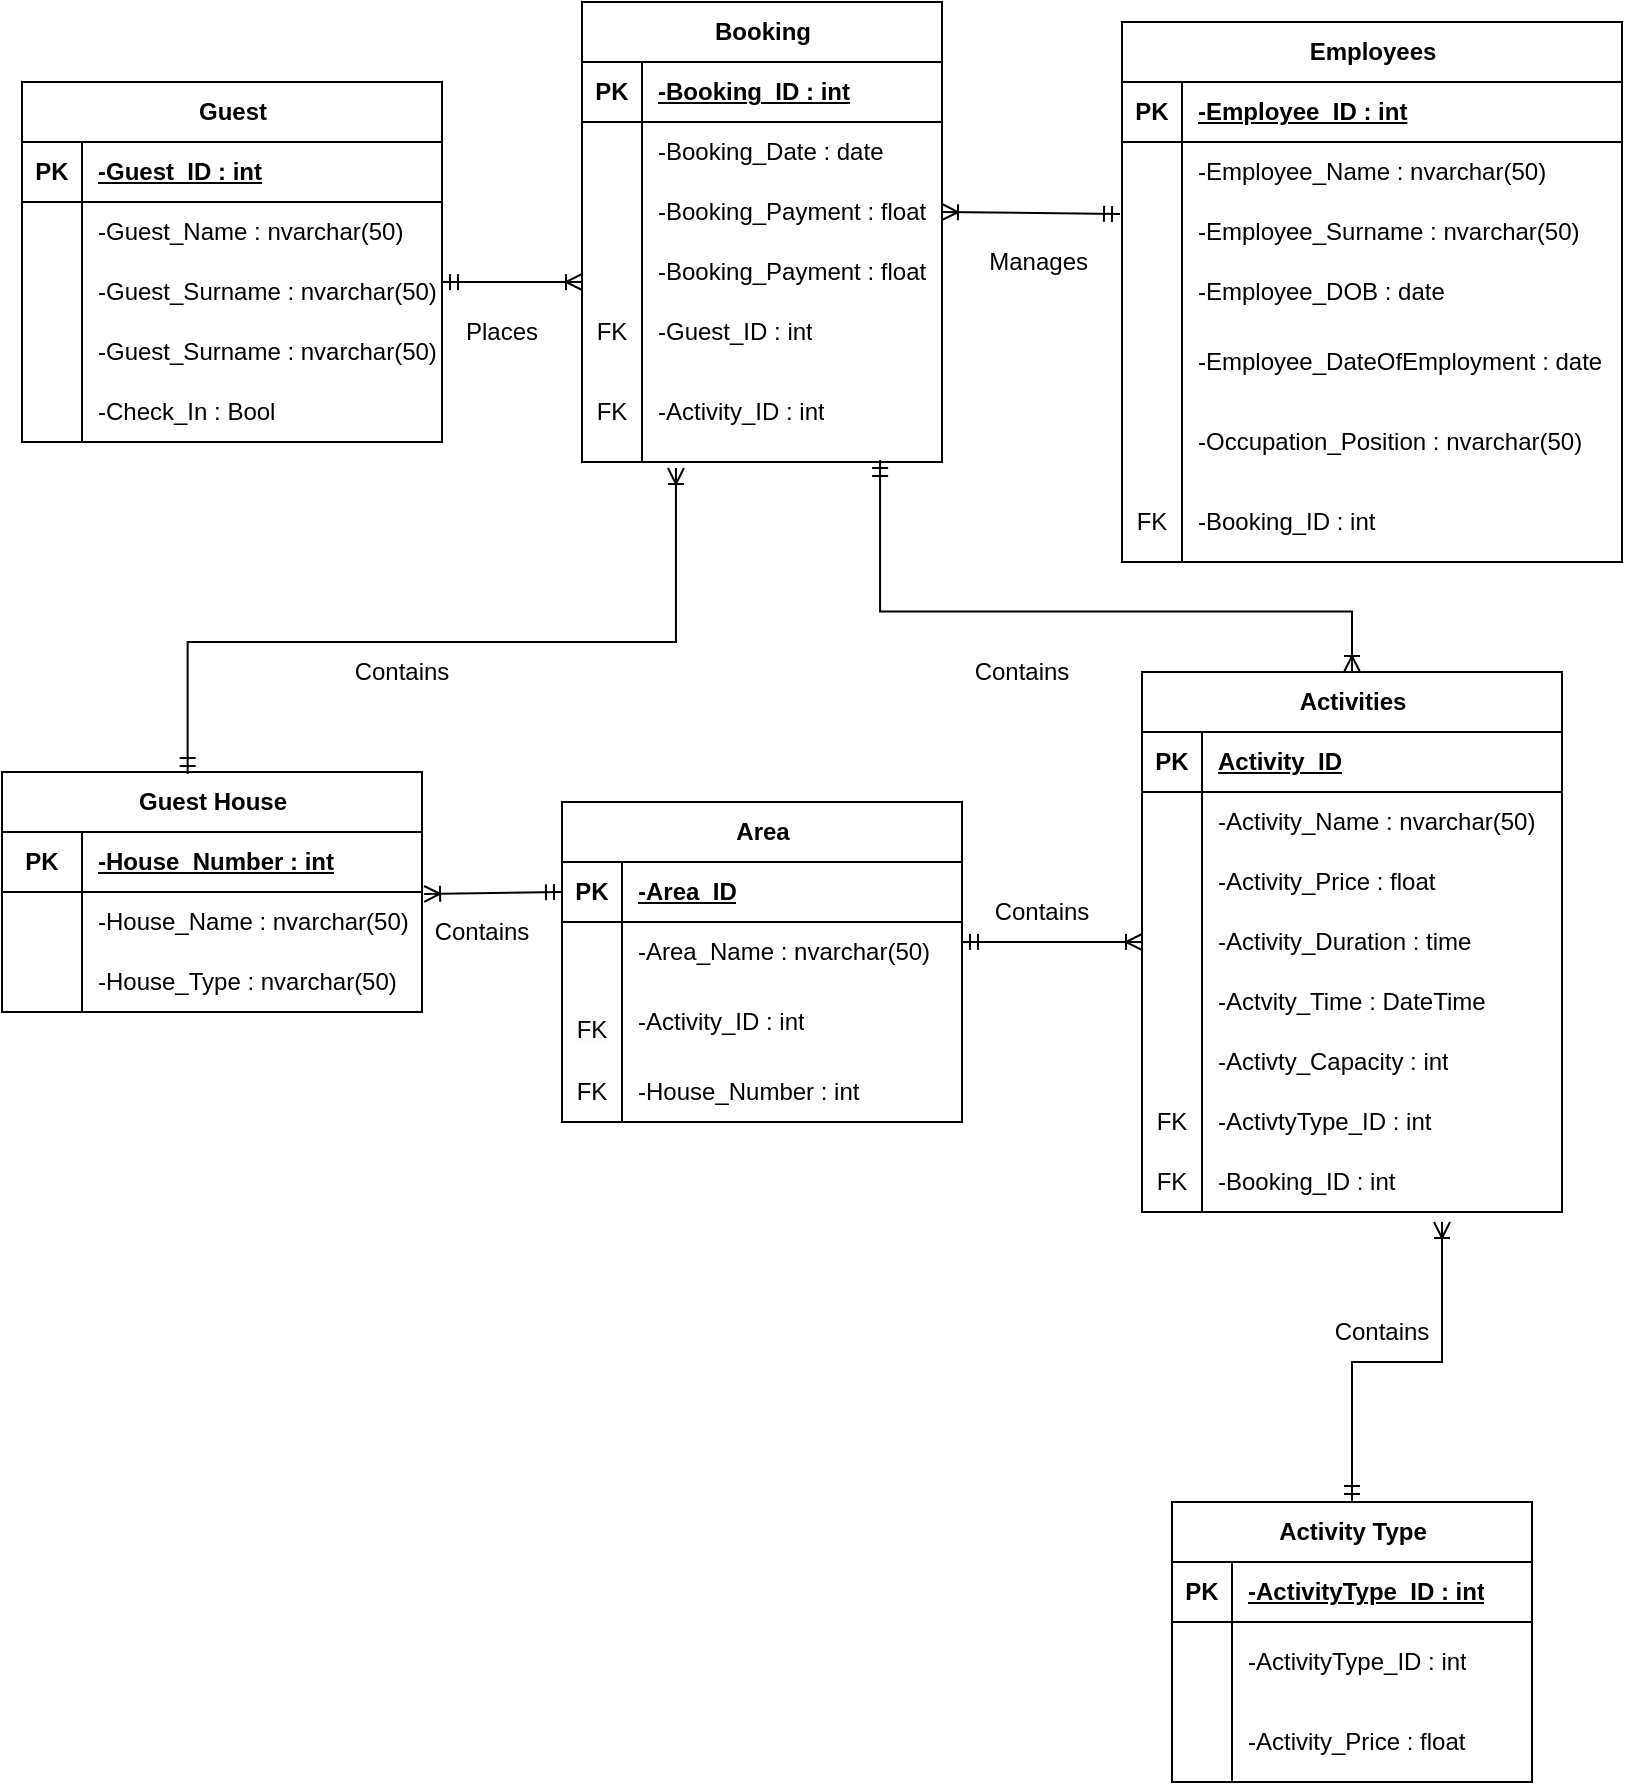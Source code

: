 <mxfile version="21.6.1" type="device">
  <diagram id="C5RBs43oDa-KdzZeNtuy" name="Page-1">
    <mxGraphModel dx="1658" dy="820" grid="1" gridSize="10" guides="1" tooltips="1" connect="1" arrows="1" fold="1" page="1" pageScale="1" pageWidth="827" pageHeight="1169" math="0" shadow="0">
      <root>
        <mxCell id="WIyWlLk6GJQsqaUBKTNV-0" />
        <mxCell id="WIyWlLk6GJQsqaUBKTNV-1" parent="WIyWlLk6GJQsqaUBKTNV-0" />
        <mxCell id="ovByicEbnaCVNhIBR-u_-15" value="Manages&amp;nbsp;" style="text;html=1;strokeColor=none;fillColor=none;align=center;verticalAlign=middle;whiteSpace=wrap;rounded=0;" parent="WIyWlLk6GJQsqaUBKTNV-1" vertex="1">
          <mxGeometry x="490" y="125" width="60" height="30" as="geometry" />
        </mxCell>
        <mxCell id="BypnjhNwHx2XAKhq-uX9-40" value="Places" style="text;html=1;strokeColor=none;fillColor=none;align=center;verticalAlign=middle;whiteSpace=wrap;rounded=0;" parent="WIyWlLk6GJQsqaUBKTNV-1" vertex="1">
          <mxGeometry x="220" y="160" width="60" height="30" as="geometry" />
        </mxCell>
        <mxCell id="BypnjhNwHx2XAKhq-uX9-41" value="Contains" style="text;html=1;strokeColor=none;fillColor=none;align=center;verticalAlign=middle;whiteSpace=wrap;rounded=0;" parent="WIyWlLk6GJQsqaUBKTNV-1" vertex="1">
          <mxGeometry x="480" y="330" width="60" height="30" as="geometry" />
        </mxCell>
        <mxCell id="BypnjhNwHx2XAKhq-uX9-42" value="Contains" style="text;html=1;strokeColor=none;fillColor=none;align=center;verticalAlign=middle;whiteSpace=wrap;rounded=0;" parent="WIyWlLk6GJQsqaUBKTNV-1" vertex="1">
          <mxGeometry x="170" y="330" width="60" height="30" as="geometry" />
        </mxCell>
        <mxCell id="BypnjhNwHx2XAKhq-uX9-45" value="Contains" style="text;html=1;strokeColor=none;fillColor=none;align=center;verticalAlign=middle;whiteSpace=wrap;rounded=0;" parent="WIyWlLk6GJQsqaUBKTNV-1" vertex="1">
          <mxGeometry x="210" y="460" width="60" height="30" as="geometry" />
        </mxCell>
        <mxCell id="BypnjhNwHx2XAKhq-uX9-47" value="Contains" style="text;html=1;strokeColor=none;fillColor=none;align=center;verticalAlign=middle;whiteSpace=wrap;rounded=0;" parent="WIyWlLk6GJQsqaUBKTNV-1" vertex="1">
          <mxGeometry x="660" y="660" width="60" height="30" as="geometry" />
        </mxCell>
        <mxCell id="BypnjhNwHx2XAKhq-uX9-52" value="Guest" style="shape=table;startSize=30;container=1;collapsible=1;childLayout=tableLayout;fixedRows=1;rowLines=0;fontStyle=1;align=center;resizeLast=1;html=1;" parent="WIyWlLk6GJQsqaUBKTNV-1" vertex="1">
          <mxGeometry x="10" y="50" width="210" height="180" as="geometry" />
        </mxCell>
        <mxCell id="BypnjhNwHx2XAKhq-uX9-53" value="" style="shape=tableRow;horizontal=0;startSize=0;swimlaneHead=0;swimlaneBody=0;fillColor=none;collapsible=0;dropTarget=0;points=[[0,0.5],[1,0.5]];portConstraint=eastwest;top=0;left=0;right=0;bottom=1;" parent="BypnjhNwHx2XAKhq-uX9-52" vertex="1">
          <mxGeometry y="30" width="210" height="30" as="geometry" />
        </mxCell>
        <mxCell id="BypnjhNwHx2XAKhq-uX9-54" value="PK" style="shape=partialRectangle;connectable=0;fillColor=none;top=0;left=0;bottom=0;right=0;fontStyle=1;overflow=hidden;whiteSpace=wrap;html=1;" parent="BypnjhNwHx2XAKhq-uX9-53" vertex="1">
          <mxGeometry width="30" height="30" as="geometry">
            <mxRectangle width="30" height="30" as="alternateBounds" />
          </mxGeometry>
        </mxCell>
        <mxCell id="BypnjhNwHx2XAKhq-uX9-55" value="-Guest_ID : int" style="shape=partialRectangle;connectable=0;fillColor=none;top=0;left=0;bottom=0;right=0;align=left;spacingLeft=6;fontStyle=5;overflow=hidden;whiteSpace=wrap;html=1;" parent="BypnjhNwHx2XAKhq-uX9-53" vertex="1">
          <mxGeometry x="30" width="180" height="30" as="geometry">
            <mxRectangle width="180" height="30" as="alternateBounds" />
          </mxGeometry>
        </mxCell>
        <mxCell id="BypnjhNwHx2XAKhq-uX9-56" value="" style="shape=tableRow;horizontal=0;startSize=0;swimlaneHead=0;swimlaneBody=0;fillColor=none;collapsible=0;dropTarget=0;points=[[0,0.5],[1,0.5]];portConstraint=eastwest;top=0;left=0;right=0;bottom=0;" parent="BypnjhNwHx2XAKhq-uX9-52" vertex="1">
          <mxGeometry y="60" width="210" height="30" as="geometry" />
        </mxCell>
        <mxCell id="BypnjhNwHx2XAKhq-uX9-57" value="" style="shape=partialRectangle;connectable=0;fillColor=none;top=0;left=0;bottom=0;right=0;editable=1;overflow=hidden;whiteSpace=wrap;html=1;" parent="BypnjhNwHx2XAKhq-uX9-56" vertex="1">
          <mxGeometry width="30" height="30" as="geometry">
            <mxRectangle width="30" height="30" as="alternateBounds" />
          </mxGeometry>
        </mxCell>
        <mxCell id="BypnjhNwHx2XAKhq-uX9-58" value="-Guest_Name : nvarchar(50)" style="shape=partialRectangle;connectable=0;fillColor=none;top=0;left=0;bottom=0;right=0;align=left;spacingLeft=6;overflow=hidden;whiteSpace=wrap;html=1;" parent="BypnjhNwHx2XAKhq-uX9-56" vertex="1">
          <mxGeometry x="30" width="180" height="30" as="geometry">
            <mxRectangle width="180" height="30" as="alternateBounds" />
          </mxGeometry>
        </mxCell>
        <mxCell id="BypnjhNwHx2XAKhq-uX9-59" value="" style="shape=tableRow;horizontal=0;startSize=0;swimlaneHead=0;swimlaneBody=0;fillColor=none;collapsible=0;dropTarget=0;points=[[0,0.5],[1,0.5]];portConstraint=eastwest;top=0;left=0;right=0;bottom=0;" parent="BypnjhNwHx2XAKhq-uX9-52" vertex="1">
          <mxGeometry y="90" width="210" height="30" as="geometry" />
        </mxCell>
        <mxCell id="BypnjhNwHx2XAKhq-uX9-60" value="" style="shape=partialRectangle;connectable=0;fillColor=none;top=0;left=0;bottom=0;right=0;editable=1;overflow=hidden;whiteSpace=wrap;html=1;" parent="BypnjhNwHx2XAKhq-uX9-59" vertex="1">
          <mxGeometry width="30" height="30" as="geometry">
            <mxRectangle width="30" height="30" as="alternateBounds" />
          </mxGeometry>
        </mxCell>
        <mxCell id="BypnjhNwHx2XAKhq-uX9-61" value="-Guest_Surname : nvarchar(50)" style="shape=partialRectangle;connectable=0;fillColor=none;top=0;left=0;bottom=0;right=0;align=left;spacingLeft=6;overflow=hidden;whiteSpace=wrap;html=1;" parent="BypnjhNwHx2XAKhq-uX9-59" vertex="1">
          <mxGeometry x="30" width="180" height="30" as="geometry">
            <mxRectangle width="180" height="30" as="alternateBounds" />
          </mxGeometry>
        </mxCell>
        <mxCell id="BypnjhNwHx2XAKhq-uX9-62" value="" style="shape=tableRow;horizontal=0;startSize=0;swimlaneHead=0;swimlaneBody=0;fillColor=none;collapsible=0;dropTarget=0;points=[[0,0.5],[1,0.5]];portConstraint=eastwest;top=0;left=0;right=0;bottom=0;" parent="BypnjhNwHx2XAKhq-uX9-52" vertex="1">
          <mxGeometry y="120" width="210" height="30" as="geometry" />
        </mxCell>
        <mxCell id="BypnjhNwHx2XAKhq-uX9-63" value="" style="shape=partialRectangle;connectable=0;fillColor=none;top=0;left=0;bottom=0;right=0;editable=1;overflow=hidden;whiteSpace=wrap;html=1;" parent="BypnjhNwHx2XAKhq-uX9-62" vertex="1">
          <mxGeometry width="30" height="30" as="geometry">
            <mxRectangle width="30" height="30" as="alternateBounds" />
          </mxGeometry>
        </mxCell>
        <mxCell id="BypnjhNwHx2XAKhq-uX9-64" value="-Guest_Surname : nvarchar(50)" style="shape=partialRectangle;connectable=0;fillColor=none;top=0;left=0;bottom=0;right=0;align=left;spacingLeft=6;overflow=hidden;whiteSpace=wrap;html=1;" parent="BypnjhNwHx2XAKhq-uX9-62" vertex="1">
          <mxGeometry x="30" width="180" height="30" as="geometry">
            <mxRectangle width="180" height="30" as="alternateBounds" />
          </mxGeometry>
        </mxCell>
        <mxCell id="BypnjhNwHx2XAKhq-uX9-65" value="" style="shape=tableRow;horizontal=0;startSize=0;swimlaneHead=0;swimlaneBody=0;fillColor=none;collapsible=0;dropTarget=0;points=[[0,0.5],[1,0.5]];portConstraint=eastwest;top=0;left=0;right=0;bottom=0;" parent="BypnjhNwHx2XAKhq-uX9-52" vertex="1">
          <mxGeometry y="150" width="210" height="30" as="geometry" />
        </mxCell>
        <mxCell id="BypnjhNwHx2XAKhq-uX9-66" value="" style="shape=partialRectangle;connectable=0;fillColor=none;top=0;left=0;bottom=0;right=0;editable=1;overflow=hidden;whiteSpace=wrap;html=1;" parent="BypnjhNwHx2XAKhq-uX9-65" vertex="1">
          <mxGeometry width="30" height="30" as="geometry">
            <mxRectangle width="30" height="30" as="alternateBounds" />
          </mxGeometry>
        </mxCell>
        <mxCell id="BypnjhNwHx2XAKhq-uX9-67" value="-Check_In : Bool" style="shape=partialRectangle;connectable=0;fillColor=none;top=0;left=0;bottom=0;right=0;align=left;spacingLeft=6;overflow=hidden;whiteSpace=wrap;html=1;" parent="BypnjhNwHx2XAKhq-uX9-65" vertex="1">
          <mxGeometry x="30" width="180" height="30" as="geometry">
            <mxRectangle width="180" height="30" as="alternateBounds" />
          </mxGeometry>
        </mxCell>
        <mxCell id="BypnjhNwHx2XAKhq-uX9-71" value="Booking" style="shape=table;startSize=30;container=1;collapsible=1;childLayout=tableLayout;fixedRows=1;rowLines=0;fontStyle=1;align=center;resizeLast=1;html=1;" parent="WIyWlLk6GJQsqaUBKTNV-1" vertex="1">
          <mxGeometry x="290" y="10" width="180" height="230" as="geometry" />
        </mxCell>
        <mxCell id="BypnjhNwHx2XAKhq-uX9-72" value="" style="shape=tableRow;horizontal=0;startSize=0;swimlaneHead=0;swimlaneBody=0;fillColor=none;collapsible=0;dropTarget=0;points=[[0,0.5],[1,0.5]];portConstraint=eastwest;top=0;left=0;right=0;bottom=1;" parent="BypnjhNwHx2XAKhq-uX9-71" vertex="1">
          <mxGeometry y="30" width="180" height="30" as="geometry" />
        </mxCell>
        <mxCell id="BypnjhNwHx2XAKhq-uX9-73" value="PK" style="shape=partialRectangle;connectable=0;fillColor=none;top=0;left=0;bottom=0;right=0;fontStyle=1;overflow=hidden;whiteSpace=wrap;html=1;" parent="BypnjhNwHx2XAKhq-uX9-72" vertex="1">
          <mxGeometry width="30" height="30" as="geometry">
            <mxRectangle width="30" height="30" as="alternateBounds" />
          </mxGeometry>
        </mxCell>
        <mxCell id="BypnjhNwHx2XAKhq-uX9-74" value="-Booking_ID : int" style="shape=partialRectangle;connectable=0;fillColor=none;top=0;left=0;bottom=0;right=0;align=left;spacingLeft=6;fontStyle=5;overflow=hidden;whiteSpace=wrap;html=1;" parent="BypnjhNwHx2XAKhq-uX9-72" vertex="1">
          <mxGeometry x="30" width="150" height="30" as="geometry">
            <mxRectangle width="150" height="30" as="alternateBounds" />
          </mxGeometry>
        </mxCell>
        <mxCell id="BypnjhNwHx2XAKhq-uX9-75" value="" style="shape=tableRow;horizontal=0;startSize=0;swimlaneHead=0;swimlaneBody=0;fillColor=none;collapsible=0;dropTarget=0;points=[[0,0.5],[1,0.5]];portConstraint=eastwest;top=0;left=0;right=0;bottom=0;" parent="BypnjhNwHx2XAKhq-uX9-71" vertex="1">
          <mxGeometry y="60" width="180" height="30" as="geometry" />
        </mxCell>
        <mxCell id="BypnjhNwHx2XAKhq-uX9-76" value="" style="shape=partialRectangle;connectable=0;fillColor=none;top=0;left=0;bottom=0;right=0;editable=1;overflow=hidden;whiteSpace=wrap;html=1;" parent="BypnjhNwHx2XAKhq-uX9-75" vertex="1">
          <mxGeometry width="30" height="30" as="geometry">
            <mxRectangle width="30" height="30" as="alternateBounds" />
          </mxGeometry>
        </mxCell>
        <mxCell id="BypnjhNwHx2XAKhq-uX9-77" value="-Booking_Date : date" style="shape=partialRectangle;connectable=0;fillColor=none;top=0;left=0;bottom=0;right=0;align=left;spacingLeft=6;overflow=hidden;whiteSpace=wrap;html=1;" parent="BypnjhNwHx2XAKhq-uX9-75" vertex="1">
          <mxGeometry x="30" width="150" height="30" as="geometry">
            <mxRectangle width="150" height="30" as="alternateBounds" />
          </mxGeometry>
        </mxCell>
        <mxCell id="BypnjhNwHx2XAKhq-uX9-78" value="" style="shape=tableRow;horizontal=0;startSize=0;swimlaneHead=0;swimlaneBody=0;fillColor=none;collapsible=0;dropTarget=0;points=[[0,0.5],[1,0.5]];portConstraint=eastwest;top=0;left=0;right=0;bottom=0;" parent="BypnjhNwHx2XAKhq-uX9-71" vertex="1">
          <mxGeometry y="90" width="180" height="30" as="geometry" />
        </mxCell>
        <mxCell id="BypnjhNwHx2XAKhq-uX9-79" value="" style="shape=partialRectangle;connectable=0;fillColor=none;top=0;left=0;bottom=0;right=0;editable=1;overflow=hidden;whiteSpace=wrap;html=1;" parent="BypnjhNwHx2XAKhq-uX9-78" vertex="1">
          <mxGeometry width="30" height="30" as="geometry">
            <mxRectangle width="30" height="30" as="alternateBounds" />
          </mxGeometry>
        </mxCell>
        <mxCell id="BypnjhNwHx2XAKhq-uX9-80" value="-Booking_Payment : float" style="shape=partialRectangle;connectable=0;fillColor=none;top=0;left=0;bottom=0;right=0;align=left;spacingLeft=6;overflow=hidden;whiteSpace=wrap;html=1;" parent="BypnjhNwHx2XAKhq-uX9-78" vertex="1">
          <mxGeometry x="30" width="150" height="30" as="geometry">
            <mxRectangle width="150" height="30" as="alternateBounds" />
          </mxGeometry>
        </mxCell>
        <mxCell id="BypnjhNwHx2XAKhq-uX9-81" value="" style="shape=tableRow;horizontal=0;startSize=0;swimlaneHead=0;swimlaneBody=0;fillColor=none;collapsible=0;dropTarget=0;points=[[0,0.5],[1,0.5]];portConstraint=eastwest;top=0;left=0;right=0;bottom=0;" parent="BypnjhNwHx2XAKhq-uX9-71" vertex="1">
          <mxGeometry y="120" width="180" height="30" as="geometry" />
        </mxCell>
        <mxCell id="BypnjhNwHx2XAKhq-uX9-82" value="" style="shape=partialRectangle;connectable=0;fillColor=none;top=0;left=0;bottom=0;right=0;editable=1;overflow=hidden;whiteSpace=wrap;html=1;" parent="BypnjhNwHx2XAKhq-uX9-81" vertex="1">
          <mxGeometry width="30" height="30" as="geometry">
            <mxRectangle width="30" height="30" as="alternateBounds" />
          </mxGeometry>
        </mxCell>
        <mxCell id="BypnjhNwHx2XAKhq-uX9-83" value="-Booking_Payment : float" style="shape=partialRectangle;connectable=0;fillColor=none;top=0;left=0;bottom=0;right=0;align=left;spacingLeft=6;overflow=hidden;whiteSpace=wrap;html=1;" parent="BypnjhNwHx2XAKhq-uX9-81" vertex="1">
          <mxGeometry x="30" width="150" height="30" as="geometry">
            <mxRectangle width="150" height="30" as="alternateBounds" />
          </mxGeometry>
        </mxCell>
        <mxCell id="BypnjhNwHx2XAKhq-uX9-84" value="" style="shape=tableRow;horizontal=0;startSize=0;swimlaneHead=0;swimlaneBody=0;fillColor=none;collapsible=0;dropTarget=0;points=[[0,0.5],[1,0.5]];portConstraint=eastwest;top=0;left=0;right=0;bottom=0;" parent="BypnjhNwHx2XAKhq-uX9-71" vertex="1">
          <mxGeometry y="150" width="180" height="30" as="geometry" />
        </mxCell>
        <mxCell id="BypnjhNwHx2XAKhq-uX9-85" value="FK" style="shape=partialRectangle;connectable=0;fillColor=none;top=0;left=0;bottom=0;right=0;editable=1;overflow=hidden;whiteSpace=wrap;html=1;" parent="BypnjhNwHx2XAKhq-uX9-84" vertex="1">
          <mxGeometry width="30" height="30" as="geometry">
            <mxRectangle width="30" height="30" as="alternateBounds" />
          </mxGeometry>
        </mxCell>
        <mxCell id="BypnjhNwHx2XAKhq-uX9-86" value="-Guest_ID : int" style="shape=partialRectangle;connectable=0;fillColor=none;top=0;left=0;bottom=0;right=0;align=left;spacingLeft=6;overflow=hidden;whiteSpace=wrap;html=1;" parent="BypnjhNwHx2XAKhq-uX9-84" vertex="1">
          <mxGeometry x="30" width="150" height="30" as="geometry">
            <mxRectangle width="150" height="30" as="alternateBounds" />
          </mxGeometry>
        </mxCell>
        <mxCell id="BypnjhNwHx2XAKhq-uX9-90" value="" style="shape=tableRow;horizontal=0;startSize=0;swimlaneHead=0;swimlaneBody=0;fillColor=none;collapsible=0;dropTarget=0;points=[[0,0.5],[1,0.5]];portConstraint=eastwest;top=0;left=0;right=0;bottom=0;" parent="BypnjhNwHx2XAKhq-uX9-71" vertex="1">
          <mxGeometry y="180" width="180" height="50" as="geometry" />
        </mxCell>
        <mxCell id="BypnjhNwHx2XAKhq-uX9-91" value="FK" style="shape=partialRectangle;connectable=0;fillColor=none;top=0;left=0;bottom=0;right=0;editable=1;overflow=hidden;whiteSpace=wrap;html=1;" parent="BypnjhNwHx2XAKhq-uX9-90" vertex="1">
          <mxGeometry width="30" height="50" as="geometry">
            <mxRectangle width="30" height="50" as="alternateBounds" />
          </mxGeometry>
        </mxCell>
        <mxCell id="BypnjhNwHx2XAKhq-uX9-92" value="-Activity_ID : int" style="shape=partialRectangle;connectable=0;fillColor=none;top=0;left=0;bottom=0;right=0;align=left;spacingLeft=6;overflow=hidden;whiteSpace=wrap;html=1;" parent="BypnjhNwHx2XAKhq-uX9-90" vertex="1">
          <mxGeometry x="30" width="150" height="50" as="geometry">
            <mxRectangle width="150" height="50" as="alternateBounds" />
          </mxGeometry>
        </mxCell>
        <mxCell id="BypnjhNwHx2XAKhq-uX9-99" value="Employees" style="shape=table;startSize=30;container=1;collapsible=1;childLayout=tableLayout;fixedRows=1;rowLines=0;fontStyle=1;align=center;resizeLast=1;html=1;" parent="WIyWlLk6GJQsqaUBKTNV-1" vertex="1">
          <mxGeometry x="560" y="20" width="250" height="270" as="geometry" />
        </mxCell>
        <mxCell id="BypnjhNwHx2XAKhq-uX9-100" value="" style="shape=tableRow;horizontal=0;startSize=0;swimlaneHead=0;swimlaneBody=0;fillColor=none;collapsible=0;dropTarget=0;points=[[0,0.5],[1,0.5]];portConstraint=eastwest;top=0;left=0;right=0;bottom=1;" parent="BypnjhNwHx2XAKhq-uX9-99" vertex="1">
          <mxGeometry y="30" width="250" height="30" as="geometry" />
        </mxCell>
        <mxCell id="BypnjhNwHx2XAKhq-uX9-101" value="PK" style="shape=partialRectangle;connectable=0;fillColor=none;top=0;left=0;bottom=0;right=0;fontStyle=1;overflow=hidden;whiteSpace=wrap;html=1;" parent="BypnjhNwHx2XAKhq-uX9-100" vertex="1">
          <mxGeometry width="30" height="30" as="geometry">
            <mxRectangle width="30" height="30" as="alternateBounds" />
          </mxGeometry>
        </mxCell>
        <mxCell id="BypnjhNwHx2XAKhq-uX9-102" value="-Employee_ID : int" style="shape=partialRectangle;connectable=0;fillColor=none;top=0;left=0;bottom=0;right=0;align=left;spacingLeft=6;fontStyle=5;overflow=hidden;whiteSpace=wrap;html=1;" parent="BypnjhNwHx2XAKhq-uX9-100" vertex="1">
          <mxGeometry x="30" width="220" height="30" as="geometry">
            <mxRectangle width="220" height="30" as="alternateBounds" />
          </mxGeometry>
        </mxCell>
        <mxCell id="BypnjhNwHx2XAKhq-uX9-103" value="" style="shape=tableRow;horizontal=0;startSize=0;swimlaneHead=0;swimlaneBody=0;fillColor=none;collapsible=0;dropTarget=0;points=[[0,0.5],[1,0.5]];portConstraint=eastwest;top=0;left=0;right=0;bottom=0;" parent="BypnjhNwHx2XAKhq-uX9-99" vertex="1">
          <mxGeometry y="60" width="250" height="30" as="geometry" />
        </mxCell>
        <mxCell id="BypnjhNwHx2XAKhq-uX9-104" value="" style="shape=partialRectangle;connectable=0;fillColor=none;top=0;left=0;bottom=0;right=0;editable=1;overflow=hidden;whiteSpace=wrap;html=1;" parent="BypnjhNwHx2XAKhq-uX9-103" vertex="1">
          <mxGeometry width="30" height="30" as="geometry">
            <mxRectangle width="30" height="30" as="alternateBounds" />
          </mxGeometry>
        </mxCell>
        <mxCell id="BypnjhNwHx2XAKhq-uX9-105" value="-Employee_Name : nvarchar(50)" style="shape=partialRectangle;connectable=0;fillColor=none;top=0;left=0;bottom=0;right=0;align=left;spacingLeft=6;overflow=hidden;whiteSpace=wrap;html=1;" parent="BypnjhNwHx2XAKhq-uX9-103" vertex="1">
          <mxGeometry x="30" width="220" height="30" as="geometry">
            <mxRectangle width="220" height="30" as="alternateBounds" />
          </mxGeometry>
        </mxCell>
        <mxCell id="BypnjhNwHx2XAKhq-uX9-106" value="" style="shape=tableRow;horizontal=0;startSize=0;swimlaneHead=0;swimlaneBody=0;fillColor=none;collapsible=0;dropTarget=0;points=[[0,0.5],[1,0.5]];portConstraint=eastwest;top=0;left=0;right=0;bottom=0;" parent="BypnjhNwHx2XAKhq-uX9-99" vertex="1">
          <mxGeometry y="90" width="250" height="30" as="geometry" />
        </mxCell>
        <mxCell id="BypnjhNwHx2XAKhq-uX9-107" value="" style="shape=partialRectangle;connectable=0;fillColor=none;top=0;left=0;bottom=0;right=0;editable=1;overflow=hidden;whiteSpace=wrap;html=1;" parent="BypnjhNwHx2XAKhq-uX9-106" vertex="1">
          <mxGeometry width="30" height="30" as="geometry">
            <mxRectangle width="30" height="30" as="alternateBounds" />
          </mxGeometry>
        </mxCell>
        <mxCell id="BypnjhNwHx2XAKhq-uX9-108" value="-Employee_Surname : nvarchar(50)" style="shape=partialRectangle;connectable=0;fillColor=none;top=0;left=0;bottom=0;right=0;align=left;spacingLeft=6;overflow=hidden;whiteSpace=wrap;html=1;" parent="BypnjhNwHx2XAKhq-uX9-106" vertex="1">
          <mxGeometry x="30" width="220" height="30" as="geometry">
            <mxRectangle width="220" height="30" as="alternateBounds" />
          </mxGeometry>
        </mxCell>
        <mxCell id="BypnjhNwHx2XAKhq-uX9-109" value="" style="shape=tableRow;horizontal=0;startSize=0;swimlaneHead=0;swimlaneBody=0;fillColor=none;collapsible=0;dropTarget=0;points=[[0,0.5],[1,0.5]];portConstraint=eastwest;top=0;left=0;right=0;bottom=0;" parent="BypnjhNwHx2XAKhq-uX9-99" vertex="1">
          <mxGeometry y="120" width="250" height="30" as="geometry" />
        </mxCell>
        <mxCell id="BypnjhNwHx2XAKhq-uX9-110" value="" style="shape=partialRectangle;connectable=0;fillColor=none;top=0;left=0;bottom=0;right=0;editable=1;overflow=hidden;whiteSpace=wrap;html=1;" parent="BypnjhNwHx2XAKhq-uX9-109" vertex="1">
          <mxGeometry width="30" height="30" as="geometry">
            <mxRectangle width="30" height="30" as="alternateBounds" />
          </mxGeometry>
        </mxCell>
        <mxCell id="BypnjhNwHx2XAKhq-uX9-111" value="-Employee_DOB : date" style="shape=partialRectangle;connectable=0;fillColor=none;top=0;left=0;bottom=0;right=0;align=left;spacingLeft=6;overflow=hidden;whiteSpace=wrap;html=1;" parent="BypnjhNwHx2XAKhq-uX9-109" vertex="1">
          <mxGeometry x="30" width="220" height="30" as="geometry">
            <mxRectangle width="220" height="30" as="alternateBounds" />
          </mxGeometry>
        </mxCell>
        <mxCell id="BypnjhNwHx2XAKhq-uX9-112" value="" style="shape=tableRow;horizontal=0;startSize=0;swimlaneHead=0;swimlaneBody=0;fillColor=none;collapsible=0;dropTarget=0;points=[[0,0.5],[1,0.5]];portConstraint=eastwest;top=0;left=0;right=0;bottom=0;" parent="BypnjhNwHx2XAKhq-uX9-99" vertex="1">
          <mxGeometry y="150" width="250" height="40" as="geometry" />
        </mxCell>
        <mxCell id="BypnjhNwHx2XAKhq-uX9-113" value="" style="shape=partialRectangle;connectable=0;fillColor=none;top=0;left=0;bottom=0;right=0;editable=1;overflow=hidden;whiteSpace=wrap;html=1;" parent="BypnjhNwHx2XAKhq-uX9-112" vertex="1">
          <mxGeometry width="30" height="40" as="geometry">
            <mxRectangle width="30" height="40" as="alternateBounds" />
          </mxGeometry>
        </mxCell>
        <mxCell id="BypnjhNwHx2XAKhq-uX9-114" value="-Employee_DateOfEmployment : date" style="shape=partialRectangle;connectable=0;fillColor=none;top=0;left=0;bottom=0;right=0;align=left;spacingLeft=6;overflow=hidden;whiteSpace=wrap;html=1;" parent="BypnjhNwHx2XAKhq-uX9-112" vertex="1">
          <mxGeometry x="30" width="220" height="40" as="geometry">
            <mxRectangle width="220" height="40" as="alternateBounds" />
          </mxGeometry>
        </mxCell>
        <mxCell id="IIl2EiJ7Lbi5jC9O6bIa-16" value="" style="shape=tableRow;horizontal=0;startSize=0;swimlaneHead=0;swimlaneBody=0;fillColor=none;collapsible=0;dropTarget=0;points=[[0,0.5],[1,0.5]];portConstraint=eastwest;top=0;left=0;right=0;bottom=0;" parent="BypnjhNwHx2XAKhq-uX9-99" vertex="1">
          <mxGeometry y="190" width="250" height="40" as="geometry" />
        </mxCell>
        <mxCell id="IIl2EiJ7Lbi5jC9O6bIa-17" value="" style="shape=partialRectangle;connectable=0;fillColor=none;top=0;left=0;bottom=0;right=0;editable=1;overflow=hidden;whiteSpace=wrap;html=1;" parent="IIl2EiJ7Lbi5jC9O6bIa-16" vertex="1">
          <mxGeometry width="30" height="40" as="geometry">
            <mxRectangle width="30" height="40" as="alternateBounds" />
          </mxGeometry>
        </mxCell>
        <mxCell id="IIl2EiJ7Lbi5jC9O6bIa-18" value="-Occupation_Position : nvarchar(50)" style="shape=partialRectangle;connectable=0;fillColor=none;top=0;left=0;bottom=0;right=0;align=left;spacingLeft=6;overflow=hidden;whiteSpace=wrap;html=1;" parent="IIl2EiJ7Lbi5jC9O6bIa-16" vertex="1">
          <mxGeometry x="30" width="220" height="40" as="geometry">
            <mxRectangle width="220" height="40" as="alternateBounds" />
          </mxGeometry>
        </mxCell>
        <mxCell id="IIl2EiJ7Lbi5jC9O6bIa-38" value="" style="shape=tableRow;horizontal=0;startSize=0;swimlaneHead=0;swimlaneBody=0;fillColor=none;collapsible=0;dropTarget=0;points=[[0,0.5],[1,0.5]];portConstraint=eastwest;top=0;left=0;right=0;bottom=0;" parent="BypnjhNwHx2XAKhq-uX9-99" vertex="1">
          <mxGeometry y="230" width="250" height="40" as="geometry" />
        </mxCell>
        <mxCell id="IIl2EiJ7Lbi5jC9O6bIa-39" value="FK" style="shape=partialRectangle;connectable=0;fillColor=none;top=0;left=0;bottom=0;right=0;editable=1;overflow=hidden;whiteSpace=wrap;html=1;" parent="IIl2EiJ7Lbi5jC9O6bIa-38" vertex="1">
          <mxGeometry width="30" height="40" as="geometry">
            <mxRectangle width="30" height="40" as="alternateBounds" />
          </mxGeometry>
        </mxCell>
        <mxCell id="IIl2EiJ7Lbi5jC9O6bIa-40" value="-Booking_ID : int" style="shape=partialRectangle;connectable=0;fillColor=none;top=0;left=0;bottom=0;right=0;align=left;spacingLeft=6;overflow=hidden;whiteSpace=wrap;html=1;" parent="IIl2EiJ7Lbi5jC9O6bIa-38" vertex="1">
          <mxGeometry x="30" width="220" height="40" as="geometry">
            <mxRectangle width="220" height="40" as="alternateBounds" />
          </mxGeometry>
        </mxCell>
        <mxCell id="BypnjhNwHx2XAKhq-uX9-115" value="Guest House" style="shape=table;startSize=30;container=1;collapsible=1;childLayout=tableLayout;fixedRows=1;rowLines=0;fontStyle=1;align=center;resizeLast=1;html=1;" parent="WIyWlLk6GJQsqaUBKTNV-1" vertex="1">
          <mxGeometry y="395" width="210" height="120" as="geometry" />
        </mxCell>
        <mxCell id="BypnjhNwHx2XAKhq-uX9-116" value="" style="shape=tableRow;horizontal=0;startSize=0;swimlaneHead=0;swimlaneBody=0;fillColor=none;collapsible=0;dropTarget=0;points=[[0,0.5],[1,0.5]];portConstraint=eastwest;top=0;left=0;right=0;bottom=1;" parent="BypnjhNwHx2XAKhq-uX9-115" vertex="1">
          <mxGeometry y="30" width="210" height="30" as="geometry" />
        </mxCell>
        <mxCell id="BypnjhNwHx2XAKhq-uX9-117" value="PK" style="shape=partialRectangle;connectable=0;fillColor=none;top=0;left=0;bottom=0;right=0;fontStyle=1;overflow=hidden;whiteSpace=wrap;html=1;" parent="BypnjhNwHx2XAKhq-uX9-116" vertex="1">
          <mxGeometry width="40" height="30" as="geometry">
            <mxRectangle width="40" height="30" as="alternateBounds" />
          </mxGeometry>
        </mxCell>
        <mxCell id="BypnjhNwHx2XAKhq-uX9-118" value="-House_Number : int" style="shape=partialRectangle;connectable=0;fillColor=none;top=0;left=0;bottom=0;right=0;align=left;spacingLeft=6;fontStyle=5;overflow=hidden;whiteSpace=wrap;html=1;" parent="BypnjhNwHx2XAKhq-uX9-116" vertex="1">
          <mxGeometry x="40" width="170" height="30" as="geometry">
            <mxRectangle width="170" height="30" as="alternateBounds" />
          </mxGeometry>
        </mxCell>
        <mxCell id="BypnjhNwHx2XAKhq-uX9-119" value="" style="shape=tableRow;horizontal=0;startSize=0;swimlaneHead=0;swimlaneBody=0;fillColor=none;collapsible=0;dropTarget=0;points=[[0,0.5],[1,0.5]];portConstraint=eastwest;top=0;left=0;right=0;bottom=0;" parent="BypnjhNwHx2XAKhq-uX9-115" vertex="1">
          <mxGeometry y="60" width="210" height="30" as="geometry" />
        </mxCell>
        <mxCell id="BypnjhNwHx2XAKhq-uX9-120" value="" style="shape=partialRectangle;connectable=0;fillColor=none;top=0;left=0;bottom=0;right=0;editable=1;overflow=hidden;whiteSpace=wrap;html=1;" parent="BypnjhNwHx2XAKhq-uX9-119" vertex="1">
          <mxGeometry width="40" height="30" as="geometry">
            <mxRectangle width="40" height="30" as="alternateBounds" />
          </mxGeometry>
        </mxCell>
        <mxCell id="BypnjhNwHx2XAKhq-uX9-121" value="-House_Name : nvarchar(50)" style="shape=partialRectangle;connectable=0;fillColor=none;top=0;left=0;bottom=0;right=0;align=left;spacingLeft=6;overflow=hidden;whiteSpace=wrap;html=1;" parent="BypnjhNwHx2XAKhq-uX9-119" vertex="1">
          <mxGeometry x="40" width="170" height="30" as="geometry">
            <mxRectangle width="170" height="30" as="alternateBounds" />
          </mxGeometry>
        </mxCell>
        <mxCell id="BypnjhNwHx2XAKhq-uX9-122" value="" style="shape=tableRow;horizontal=0;startSize=0;swimlaneHead=0;swimlaneBody=0;fillColor=none;collapsible=0;dropTarget=0;points=[[0,0.5],[1,0.5]];portConstraint=eastwest;top=0;left=0;right=0;bottom=0;" parent="BypnjhNwHx2XAKhq-uX9-115" vertex="1">
          <mxGeometry y="90" width="210" height="30" as="geometry" />
        </mxCell>
        <mxCell id="BypnjhNwHx2XAKhq-uX9-123" value="" style="shape=partialRectangle;connectable=0;fillColor=none;top=0;left=0;bottom=0;right=0;editable=1;overflow=hidden;whiteSpace=wrap;html=1;" parent="BypnjhNwHx2XAKhq-uX9-122" vertex="1">
          <mxGeometry width="40" height="30" as="geometry">
            <mxRectangle width="40" height="30" as="alternateBounds" />
          </mxGeometry>
        </mxCell>
        <mxCell id="BypnjhNwHx2XAKhq-uX9-124" value="-House_Type : nvarchar(50)" style="shape=partialRectangle;connectable=0;fillColor=none;top=0;left=0;bottom=0;right=0;align=left;spacingLeft=6;overflow=hidden;whiteSpace=wrap;html=1;" parent="BypnjhNwHx2XAKhq-uX9-122" vertex="1">
          <mxGeometry x="40" width="170" height="30" as="geometry">
            <mxRectangle width="170" height="30" as="alternateBounds" />
          </mxGeometry>
        </mxCell>
        <mxCell id="BypnjhNwHx2XAKhq-uX9-128" value="Area" style="shape=table;startSize=30;container=1;collapsible=1;childLayout=tableLayout;fixedRows=1;rowLines=0;fontStyle=1;align=center;resizeLast=1;html=1;" parent="WIyWlLk6GJQsqaUBKTNV-1" vertex="1">
          <mxGeometry x="280" y="410" width="200" height="160" as="geometry" />
        </mxCell>
        <mxCell id="BypnjhNwHx2XAKhq-uX9-129" value="" style="shape=tableRow;horizontal=0;startSize=0;swimlaneHead=0;swimlaneBody=0;fillColor=none;collapsible=0;dropTarget=0;points=[[0,0.5],[1,0.5]];portConstraint=eastwest;top=0;left=0;right=0;bottom=1;" parent="BypnjhNwHx2XAKhq-uX9-128" vertex="1">
          <mxGeometry y="30" width="200" height="30" as="geometry" />
        </mxCell>
        <mxCell id="BypnjhNwHx2XAKhq-uX9-130" value="PK" style="shape=partialRectangle;connectable=0;fillColor=none;top=0;left=0;bottom=0;right=0;fontStyle=1;overflow=hidden;whiteSpace=wrap;html=1;" parent="BypnjhNwHx2XAKhq-uX9-129" vertex="1">
          <mxGeometry width="30" height="30" as="geometry">
            <mxRectangle width="30" height="30" as="alternateBounds" />
          </mxGeometry>
        </mxCell>
        <mxCell id="BypnjhNwHx2XAKhq-uX9-131" value="-Area_ID" style="shape=partialRectangle;connectable=0;fillColor=none;top=0;left=0;bottom=0;right=0;align=left;spacingLeft=6;fontStyle=5;overflow=hidden;whiteSpace=wrap;html=1;" parent="BypnjhNwHx2XAKhq-uX9-129" vertex="1">
          <mxGeometry x="30" width="170" height="30" as="geometry">
            <mxRectangle width="170" height="30" as="alternateBounds" />
          </mxGeometry>
        </mxCell>
        <mxCell id="BypnjhNwHx2XAKhq-uX9-132" value="" style="shape=tableRow;horizontal=0;startSize=0;swimlaneHead=0;swimlaneBody=0;fillColor=none;collapsible=0;dropTarget=0;points=[[0,0.5],[1,0.5]];portConstraint=eastwest;top=0;left=0;right=0;bottom=0;" parent="BypnjhNwHx2XAKhq-uX9-128" vertex="1">
          <mxGeometry y="60" width="200" height="30" as="geometry" />
        </mxCell>
        <mxCell id="BypnjhNwHx2XAKhq-uX9-133" value="" style="shape=partialRectangle;connectable=0;fillColor=none;top=0;left=0;bottom=0;right=0;editable=1;overflow=hidden;whiteSpace=wrap;html=1;" parent="BypnjhNwHx2XAKhq-uX9-132" vertex="1">
          <mxGeometry width="30" height="30" as="geometry">
            <mxRectangle width="30" height="30" as="alternateBounds" />
          </mxGeometry>
        </mxCell>
        <mxCell id="BypnjhNwHx2XAKhq-uX9-134" value="-Area_Name : nvarchar(50)" style="shape=partialRectangle;connectable=0;fillColor=none;top=0;left=0;bottom=0;right=0;align=left;spacingLeft=6;overflow=hidden;whiteSpace=wrap;html=1;" parent="BypnjhNwHx2XAKhq-uX9-132" vertex="1">
          <mxGeometry x="30" width="170" height="30" as="geometry">
            <mxRectangle width="170" height="30" as="alternateBounds" />
          </mxGeometry>
        </mxCell>
        <mxCell id="BypnjhNwHx2XAKhq-uX9-135" value="" style="shape=tableRow;horizontal=0;startSize=0;swimlaneHead=0;swimlaneBody=0;fillColor=none;collapsible=0;dropTarget=0;points=[[0,0.5],[1,0.5]];portConstraint=eastwest;top=0;left=0;right=0;bottom=0;" parent="BypnjhNwHx2XAKhq-uX9-128" vertex="1">
          <mxGeometry y="90" width="200" height="40" as="geometry" />
        </mxCell>
        <mxCell id="BypnjhNwHx2XAKhq-uX9-136" value="&#xa;&lt;span style=&quot;color: rgb(0, 0, 0); font-family: Helvetica; font-size: 12px; font-style: normal; font-variant-ligatures: normal; font-variant-caps: normal; font-weight: 400; letter-spacing: normal; orphans: 2; text-align: center; text-indent: 0px; text-transform: none; widows: 2; word-spacing: 0px; -webkit-text-stroke-width: 0px; background-color: rgb(251, 251, 251); text-decoration-thickness: initial; text-decoration-style: initial; text-decoration-color: initial; float: none; display: inline !important;&quot;&gt;FK&lt;/span&gt;&#xa;&#xa;" style="shape=partialRectangle;connectable=0;fillColor=none;top=0;left=0;bottom=0;right=0;editable=1;overflow=hidden;whiteSpace=wrap;html=1;" parent="BypnjhNwHx2XAKhq-uX9-135" vertex="1">
          <mxGeometry width="30" height="40" as="geometry">
            <mxRectangle width="30" height="40" as="alternateBounds" />
          </mxGeometry>
        </mxCell>
        <mxCell id="BypnjhNwHx2XAKhq-uX9-137" value="-Activity_ID : int" style="shape=partialRectangle;connectable=0;fillColor=none;top=0;left=0;bottom=0;right=0;align=left;spacingLeft=6;overflow=hidden;whiteSpace=wrap;html=1;" parent="BypnjhNwHx2XAKhq-uX9-135" vertex="1">
          <mxGeometry x="30" width="170" height="40" as="geometry">
            <mxRectangle width="170" height="40" as="alternateBounds" />
          </mxGeometry>
        </mxCell>
        <mxCell id="BypnjhNwHx2XAKhq-uX9-138" value="" style="shape=tableRow;horizontal=0;startSize=0;swimlaneHead=0;swimlaneBody=0;fillColor=none;collapsible=0;dropTarget=0;points=[[0,0.5],[1,0.5]];portConstraint=eastwest;top=0;left=0;right=0;bottom=0;" parent="BypnjhNwHx2XAKhq-uX9-128" vertex="1">
          <mxGeometry y="130" width="200" height="30" as="geometry" />
        </mxCell>
        <mxCell id="BypnjhNwHx2XAKhq-uX9-139" value="FK" style="shape=partialRectangle;connectable=0;fillColor=none;top=0;left=0;bottom=0;right=0;editable=1;overflow=hidden;whiteSpace=wrap;html=1;" parent="BypnjhNwHx2XAKhq-uX9-138" vertex="1">
          <mxGeometry width="30" height="30" as="geometry">
            <mxRectangle width="30" height="30" as="alternateBounds" />
          </mxGeometry>
        </mxCell>
        <mxCell id="BypnjhNwHx2XAKhq-uX9-140" value="-House_Number : int" style="shape=partialRectangle;connectable=0;fillColor=none;top=0;left=0;bottom=0;right=0;align=left;spacingLeft=6;overflow=hidden;whiteSpace=wrap;html=1;" parent="BypnjhNwHx2XAKhq-uX9-138" vertex="1">
          <mxGeometry x="30" width="170" height="30" as="geometry">
            <mxRectangle width="170" height="30" as="alternateBounds" />
          </mxGeometry>
        </mxCell>
        <mxCell id="BypnjhNwHx2XAKhq-uX9-146" value="Activities" style="shape=table;startSize=30;container=1;collapsible=1;childLayout=tableLayout;fixedRows=1;rowLines=0;fontStyle=1;align=center;resizeLast=1;html=1;" parent="WIyWlLk6GJQsqaUBKTNV-1" vertex="1">
          <mxGeometry x="570" y="345" width="210" height="270" as="geometry" />
        </mxCell>
        <mxCell id="BypnjhNwHx2XAKhq-uX9-147" value="" style="shape=tableRow;horizontal=0;startSize=0;swimlaneHead=0;swimlaneBody=0;fillColor=none;collapsible=0;dropTarget=0;points=[[0,0.5],[1,0.5]];portConstraint=eastwest;top=0;left=0;right=0;bottom=1;" parent="BypnjhNwHx2XAKhq-uX9-146" vertex="1">
          <mxGeometry y="30" width="210" height="30" as="geometry" />
        </mxCell>
        <mxCell id="BypnjhNwHx2XAKhq-uX9-148" value="PK" style="shape=partialRectangle;connectable=0;fillColor=none;top=0;left=0;bottom=0;right=0;fontStyle=1;overflow=hidden;whiteSpace=wrap;html=1;" parent="BypnjhNwHx2XAKhq-uX9-147" vertex="1">
          <mxGeometry width="30" height="30" as="geometry">
            <mxRectangle width="30" height="30" as="alternateBounds" />
          </mxGeometry>
        </mxCell>
        <mxCell id="BypnjhNwHx2XAKhq-uX9-149" value="Activity_ID" style="shape=partialRectangle;connectable=0;fillColor=none;top=0;left=0;bottom=0;right=0;align=left;spacingLeft=6;fontStyle=5;overflow=hidden;whiteSpace=wrap;html=1;" parent="BypnjhNwHx2XAKhq-uX9-147" vertex="1">
          <mxGeometry x="30" width="180" height="30" as="geometry">
            <mxRectangle width="180" height="30" as="alternateBounds" />
          </mxGeometry>
        </mxCell>
        <mxCell id="BypnjhNwHx2XAKhq-uX9-150" value="" style="shape=tableRow;horizontal=0;startSize=0;swimlaneHead=0;swimlaneBody=0;fillColor=none;collapsible=0;dropTarget=0;points=[[0,0.5],[1,0.5]];portConstraint=eastwest;top=0;left=0;right=0;bottom=0;" parent="BypnjhNwHx2XAKhq-uX9-146" vertex="1">
          <mxGeometry y="60" width="210" height="30" as="geometry" />
        </mxCell>
        <mxCell id="BypnjhNwHx2XAKhq-uX9-151" value="" style="shape=partialRectangle;connectable=0;fillColor=none;top=0;left=0;bottom=0;right=0;editable=1;overflow=hidden;whiteSpace=wrap;html=1;" parent="BypnjhNwHx2XAKhq-uX9-150" vertex="1">
          <mxGeometry width="30" height="30" as="geometry">
            <mxRectangle width="30" height="30" as="alternateBounds" />
          </mxGeometry>
        </mxCell>
        <mxCell id="BypnjhNwHx2XAKhq-uX9-152" value="-Activity_Name : nvarchar(50)" style="shape=partialRectangle;connectable=0;fillColor=none;top=0;left=0;bottom=0;right=0;align=left;spacingLeft=6;overflow=hidden;whiteSpace=wrap;html=1;" parent="BypnjhNwHx2XAKhq-uX9-150" vertex="1">
          <mxGeometry x="30" width="180" height="30" as="geometry">
            <mxRectangle width="180" height="30" as="alternateBounds" />
          </mxGeometry>
        </mxCell>
        <mxCell id="BypnjhNwHx2XAKhq-uX9-153" value="" style="shape=tableRow;horizontal=0;startSize=0;swimlaneHead=0;swimlaneBody=0;fillColor=none;collapsible=0;dropTarget=0;points=[[0,0.5],[1,0.5]];portConstraint=eastwest;top=0;left=0;right=0;bottom=0;" parent="BypnjhNwHx2XAKhq-uX9-146" vertex="1">
          <mxGeometry y="90" width="210" height="30" as="geometry" />
        </mxCell>
        <mxCell id="BypnjhNwHx2XAKhq-uX9-154" value="" style="shape=partialRectangle;connectable=0;fillColor=none;top=0;left=0;bottom=0;right=0;editable=1;overflow=hidden;whiteSpace=wrap;html=1;" parent="BypnjhNwHx2XAKhq-uX9-153" vertex="1">
          <mxGeometry width="30" height="30" as="geometry">
            <mxRectangle width="30" height="30" as="alternateBounds" />
          </mxGeometry>
        </mxCell>
        <mxCell id="BypnjhNwHx2XAKhq-uX9-155" value="-Activity_Price : float" style="shape=partialRectangle;connectable=0;fillColor=none;top=0;left=0;bottom=0;right=0;align=left;spacingLeft=6;overflow=hidden;whiteSpace=wrap;html=1;" parent="BypnjhNwHx2XAKhq-uX9-153" vertex="1">
          <mxGeometry x="30" width="180" height="30" as="geometry">
            <mxRectangle width="180" height="30" as="alternateBounds" />
          </mxGeometry>
        </mxCell>
        <mxCell id="BypnjhNwHx2XAKhq-uX9-156" value="" style="shape=tableRow;horizontal=0;startSize=0;swimlaneHead=0;swimlaneBody=0;fillColor=none;collapsible=0;dropTarget=0;points=[[0,0.5],[1,0.5]];portConstraint=eastwest;top=0;left=0;right=0;bottom=0;" parent="BypnjhNwHx2XAKhq-uX9-146" vertex="1">
          <mxGeometry y="120" width="210" height="30" as="geometry" />
        </mxCell>
        <mxCell id="BypnjhNwHx2XAKhq-uX9-157" value="" style="shape=partialRectangle;connectable=0;fillColor=none;top=0;left=0;bottom=0;right=0;editable=1;overflow=hidden;whiteSpace=wrap;html=1;" parent="BypnjhNwHx2XAKhq-uX9-156" vertex="1">
          <mxGeometry width="30" height="30" as="geometry">
            <mxRectangle width="30" height="30" as="alternateBounds" />
          </mxGeometry>
        </mxCell>
        <mxCell id="BypnjhNwHx2XAKhq-uX9-158" value="-Activity_Duration : time" style="shape=partialRectangle;connectable=0;fillColor=none;top=0;left=0;bottom=0;right=0;align=left;spacingLeft=6;overflow=hidden;whiteSpace=wrap;html=1;" parent="BypnjhNwHx2XAKhq-uX9-156" vertex="1">
          <mxGeometry x="30" width="180" height="30" as="geometry">
            <mxRectangle width="180" height="30" as="alternateBounds" />
          </mxGeometry>
        </mxCell>
        <mxCell id="BypnjhNwHx2XAKhq-uX9-172" value="" style="shape=tableRow;horizontal=0;startSize=0;swimlaneHead=0;swimlaneBody=0;fillColor=none;collapsible=0;dropTarget=0;points=[[0,0.5],[1,0.5]];portConstraint=eastwest;top=0;left=0;right=0;bottom=0;" parent="BypnjhNwHx2XAKhq-uX9-146" vertex="1">
          <mxGeometry y="150" width="210" height="30" as="geometry" />
        </mxCell>
        <mxCell id="BypnjhNwHx2XAKhq-uX9-173" value="" style="shape=partialRectangle;connectable=0;fillColor=none;top=0;left=0;bottom=0;right=0;editable=1;overflow=hidden;whiteSpace=wrap;html=1;" parent="BypnjhNwHx2XAKhq-uX9-172" vertex="1">
          <mxGeometry width="30" height="30" as="geometry">
            <mxRectangle width="30" height="30" as="alternateBounds" />
          </mxGeometry>
        </mxCell>
        <mxCell id="BypnjhNwHx2XAKhq-uX9-174" value="-Actvity_Time : DateTime" style="shape=partialRectangle;connectable=0;fillColor=none;top=0;left=0;bottom=0;right=0;align=left;spacingLeft=6;overflow=hidden;whiteSpace=wrap;html=1;" parent="BypnjhNwHx2XAKhq-uX9-172" vertex="1">
          <mxGeometry x="30" width="180" height="30" as="geometry">
            <mxRectangle width="180" height="30" as="alternateBounds" />
          </mxGeometry>
        </mxCell>
        <mxCell id="BypnjhNwHx2XAKhq-uX9-175" value="" style="shape=tableRow;horizontal=0;startSize=0;swimlaneHead=0;swimlaneBody=0;fillColor=none;collapsible=0;dropTarget=0;points=[[0,0.5],[1,0.5]];portConstraint=eastwest;top=0;left=0;right=0;bottom=0;" parent="BypnjhNwHx2XAKhq-uX9-146" vertex="1">
          <mxGeometry y="180" width="210" height="30" as="geometry" />
        </mxCell>
        <mxCell id="BypnjhNwHx2XAKhq-uX9-176" value="" style="shape=partialRectangle;connectable=0;fillColor=none;top=0;left=0;bottom=0;right=0;editable=1;overflow=hidden;whiteSpace=wrap;html=1;" parent="BypnjhNwHx2XAKhq-uX9-175" vertex="1">
          <mxGeometry width="30" height="30" as="geometry">
            <mxRectangle width="30" height="30" as="alternateBounds" />
          </mxGeometry>
        </mxCell>
        <mxCell id="BypnjhNwHx2XAKhq-uX9-177" value="-Activty_Capacity : int" style="shape=partialRectangle;connectable=0;fillColor=none;top=0;left=0;bottom=0;right=0;align=left;spacingLeft=6;overflow=hidden;whiteSpace=wrap;html=1;" parent="BypnjhNwHx2XAKhq-uX9-175" vertex="1">
          <mxGeometry x="30" width="180" height="30" as="geometry">
            <mxRectangle width="180" height="30" as="alternateBounds" />
          </mxGeometry>
        </mxCell>
        <mxCell id="BypnjhNwHx2XAKhq-uX9-178" value="" style="shape=tableRow;horizontal=0;startSize=0;swimlaneHead=0;swimlaneBody=0;fillColor=none;collapsible=0;dropTarget=0;points=[[0,0.5],[1,0.5]];portConstraint=eastwest;top=0;left=0;right=0;bottom=0;" parent="BypnjhNwHx2XAKhq-uX9-146" vertex="1">
          <mxGeometry y="210" width="210" height="30" as="geometry" />
        </mxCell>
        <mxCell id="BypnjhNwHx2XAKhq-uX9-179" value="FK" style="shape=partialRectangle;connectable=0;fillColor=none;top=0;left=0;bottom=0;right=0;editable=1;overflow=hidden;whiteSpace=wrap;html=1;" parent="BypnjhNwHx2XAKhq-uX9-178" vertex="1">
          <mxGeometry width="30" height="30" as="geometry">
            <mxRectangle width="30" height="30" as="alternateBounds" />
          </mxGeometry>
        </mxCell>
        <mxCell id="BypnjhNwHx2XAKhq-uX9-180" value="-ActivtyType_ID : int" style="shape=partialRectangle;connectable=0;fillColor=none;top=0;left=0;bottom=0;right=0;align=left;spacingLeft=6;overflow=hidden;whiteSpace=wrap;html=1;" parent="BypnjhNwHx2XAKhq-uX9-178" vertex="1">
          <mxGeometry x="30" width="180" height="30" as="geometry">
            <mxRectangle width="180" height="30" as="alternateBounds" />
          </mxGeometry>
        </mxCell>
        <mxCell id="IIl2EiJ7Lbi5jC9O6bIa-63" value="" style="shape=tableRow;horizontal=0;startSize=0;swimlaneHead=0;swimlaneBody=0;fillColor=none;collapsible=0;dropTarget=0;points=[[0,0.5],[1,0.5]];portConstraint=eastwest;top=0;left=0;right=0;bottom=0;" parent="BypnjhNwHx2XAKhq-uX9-146" vertex="1">
          <mxGeometry y="240" width="210" height="30" as="geometry" />
        </mxCell>
        <mxCell id="IIl2EiJ7Lbi5jC9O6bIa-64" value="FK" style="shape=partialRectangle;connectable=0;fillColor=none;top=0;left=0;bottom=0;right=0;editable=1;overflow=hidden;whiteSpace=wrap;html=1;" parent="IIl2EiJ7Lbi5jC9O6bIa-63" vertex="1">
          <mxGeometry width="30" height="30" as="geometry">
            <mxRectangle width="30" height="30" as="alternateBounds" />
          </mxGeometry>
        </mxCell>
        <mxCell id="IIl2EiJ7Lbi5jC9O6bIa-65" value="-Booking_ID : int" style="shape=partialRectangle;connectable=0;fillColor=none;top=0;left=0;bottom=0;right=0;align=left;spacingLeft=6;overflow=hidden;whiteSpace=wrap;html=1;" parent="IIl2EiJ7Lbi5jC9O6bIa-63" vertex="1">
          <mxGeometry x="30" width="180" height="30" as="geometry">
            <mxRectangle width="180" height="30" as="alternateBounds" />
          </mxGeometry>
        </mxCell>
        <mxCell id="BypnjhNwHx2XAKhq-uX9-181" value="Activity Type" style="shape=table;startSize=30;container=1;collapsible=1;childLayout=tableLayout;fixedRows=1;rowLines=0;fontStyle=1;align=center;resizeLast=1;html=1;" parent="WIyWlLk6GJQsqaUBKTNV-1" vertex="1">
          <mxGeometry x="585" y="760" width="180" height="140" as="geometry" />
        </mxCell>
        <mxCell id="BypnjhNwHx2XAKhq-uX9-182" value="" style="shape=tableRow;horizontal=0;startSize=0;swimlaneHead=0;swimlaneBody=0;fillColor=none;collapsible=0;dropTarget=0;points=[[0,0.5],[1,0.5]];portConstraint=eastwest;top=0;left=0;right=0;bottom=1;" parent="BypnjhNwHx2XAKhq-uX9-181" vertex="1">
          <mxGeometry y="30" width="180" height="30" as="geometry" />
        </mxCell>
        <mxCell id="BypnjhNwHx2XAKhq-uX9-183" value="PK" style="shape=partialRectangle;connectable=0;fillColor=none;top=0;left=0;bottom=0;right=0;fontStyle=1;overflow=hidden;whiteSpace=wrap;html=1;" parent="BypnjhNwHx2XAKhq-uX9-182" vertex="1">
          <mxGeometry width="30" height="30" as="geometry">
            <mxRectangle width="30" height="30" as="alternateBounds" />
          </mxGeometry>
        </mxCell>
        <mxCell id="BypnjhNwHx2XAKhq-uX9-184" value="-ActivityType_ID : int" style="shape=partialRectangle;connectable=0;fillColor=none;top=0;left=0;bottom=0;right=0;align=left;spacingLeft=6;fontStyle=5;overflow=hidden;whiteSpace=wrap;html=1;" parent="BypnjhNwHx2XAKhq-uX9-182" vertex="1">
          <mxGeometry x="30" width="150" height="30" as="geometry">
            <mxRectangle width="150" height="30" as="alternateBounds" />
          </mxGeometry>
        </mxCell>
        <mxCell id="BypnjhNwHx2XAKhq-uX9-185" value="" style="shape=tableRow;horizontal=0;startSize=0;swimlaneHead=0;swimlaneBody=0;fillColor=none;collapsible=0;dropTarget=0;points=[[0,0.5],[1,0.5]];portConstraint=eastwest;top=0;left=0;right=0;bottom=0;" parent="BypnjhNwHx2XAKhq-uX9-181" vertex="1">
          <mxGeometry y="60" width="180" height="40" as="geometry" />
        </mxCell>
        <mxCell id="BypnjhNwHx2XAKhq-uX9-186" value="" style="shape=partialRectangle;connectable=0;fillColor=none;top=0;left=0;bottom=0;right=0;editable=1;overflow=hidden;whiteSpace=wrap;html=1;" parent="BypnjhNwHx2XAKhq-uX9-185" vertex="1">
          <mxGeometry width="30" height="40" as="geometry">
            <mxRectangle width="30" height="40" as="alternateBounds" />
          </mxGeometry>
        </mxCell>
        <mxCell id="BypnjhNwHx2XAKhq-uX9-187" value="-ActivityType_ID : int" style="shape=partialRectangle;connectable=0;fillColor=none;top=0;left=0;bottom=0;right=0;align=left;spacingLeft=6;overflow=hidden;whiteSpace=wrap;html=1;" parent="BypnjhNwHx2XAKhq-uX9-185" vertex="1">
          <mxGeometry x="30" width="150" height="40" as="geometry">
            <mxRectangle width="150" height="40" as="alternateBounds" />
          </mxGeometry>
        </mxCell>
        <mxCell id="BypnjhNwHx2XAKhq-uX9-188" value="" style="shape=tableRow;horizontal=0;startSize=0;swimlaneHead=0;swimlaneBody=0;fillColor=none;collapsible=0;dropTarget=0;points=[[0,0.5],[1,0.5]];portConstraint=eastwest;top=0;left=0;right=0;bottom=0;" parent="BypnjhNwHx2XAKhq-uX9-181" vertex="1">
          <mxGeometry y="100" width="180" height="40" as="geometry" />
        </mxCell>
        <mxCell id="BypnjhNwHx2XAKhq-uX9-189" value="" style="shape=partialRectangle;connectable=0;fillColor=none;top=0;left=0;bottom=0;right=0;editable=1;overflow=hidden;whiteSpace=wrap;html=1;" parent="BypnjhNwHx2XAKhq-uX9-188" vertex="1">
          <mxGeometry width="30" height="40" as="geometry">
            <mxRectangle width="30" height="40" as="alternateBounds" />
          </mxGeometry>
        </mxCell>
        <mxCell id="BypnjhNwHx2XAKhq-uX9-190" value="-Activity_Price : float" style="shape=partialRectangle;connectable=0;fillColor=none;top=0;left=0;bottom=0;right=0;align=left;spacingLeft=6;overflow=hidden;whiteSpace=wrap;html=1;" parent="BypnjhNwHx2XAKhq-uX9-188" vertex="1">
          <mxGeometry x="30" width="150" height="40" as="geometry">
            <mxRectangle width="150" height="40" as="alternateBounds" />
          </mxGeometry>
        </mxCell>
        <mxCell id="BypnjhNwHx2XAKhq-uX9-216" value="" style="edgeStyle=elbowEdgeStyle;fontSize=12;html=1;endArrow=ERoneToMany;startArrow=ERmandOne;rounded=0;elbow=vertical;exitX=0.5;exitY=0;exitDx=0;exitDy=0;" parent="WIyWlLk6GJQsqaUBKTNV-1" source="BypnjhNwHx2XAKhq-uX9-181" edge="1">
          <mxGeometry width="100" height="100" relative="1" as="geometry">
            <mxPoint x="630" y="750" as="sourcePoint" />
            <mxPoint x="720" y="620" as="targetPoint" />
            <Array as="points">
              <mxPoint x="690" y="690" />
            </Array>
          </mxGeometry>
        </mxCell>
        <mxCell id="BypnjhNwHx2XAKhq-uX9-218" value="" style="edgeStyle=elbowEdgeStyle;fontSize=12;html=1;endArrow=ERoneToMany;startArrow=ERmandOne;rounded=0;entryX=0.261;entryY=1.06;entryDx=0;entryDy=0;entryPerimeter=0;elbow=vertical;exitX=0.442;exitY=0.008;exitDx=0;exitDy=0;exitPerimeter=0;" parent="WIyWlLk6GJQsqaUBKTNV-1" source="BypnjhNwHx2XAKhq-uX9-115" target="BypnjhNwHx2XAKhq-uX9-90" edge="1">
          <mxGeometry width="100" height="100" relative="1" as="geometry">
            <mxPoint x="260" y="460" as="sourcePoint" />
            <mxPoint x="335.0" y="270" as="targetPoint" />
            <Array as="points">
              <mxPoint x="210" y="330" />
            </Array>
          </mxGeometry>
        </mxCell>
        <mxCell id="BypnjhNwHx2XAKhq-uX9-219" value="" style="edgeStyle=elbowEdgeStyle;fontSize=12;html=1;endArrow=ERoneToMany;startArrow=ERmandOne;rounded=0;entryX=0.5;entryY=0;entryDx=0;entryDy=0;exitX=0.828;exitY=0.98;exitDx=0;exitDy=0;elbow=vertical;exitPerimeter=0;" parent="WIyWlLk6GJQsqaUBKTNV-1" source="BypnjhNwHx2XAKhq-uX9-90" target="BypnjhNwHx2XAKhq-uX9-146" edge="1">
          <mxGeometry width="100" height="100" relative="1" as="geometry">
            <mxPoint x="714.3" y="329.8" as="sourcePoint" />
            <mxPoint x="500.0" y="260.0" as="targetPoint" />
            <Array as="points">
              <mxPoint x="606" y="314.8" />
            </Array>
          </mxGeometry>
        </mxCell>
        <mxCell id="BypnjhNwHx2XAKhq-uX9-225" value="" style="fontSize=12;html=1;endArrow=ERoneToMany;startArrow=ERmandOne;rounded=0;elbow=vertical;exitX=0;exitY=0.5;exitDx=0;exitDy=0;entryX=1.005;entryY=1.033;entryDx=0;entryDy=0;entryPerimeter=0;" parent="WIyWlLk6GJQsqaUBKTNV-1" source="BypnjhNwHx2XAKhq-uX9-129" target="BypnjhNwHx2XAKhq-uX9-116" edge="1">
          <mxGeometry width="100" height="100" relative="1" as="geometry">
            <mxPoint x="450" y="485" as="sourcePoint" />
            <mxPoint x="180" y="445" as="targetPoint" />
          </mxGeometry>
        </mxCell>
        <mxCell id="BypnjhNwHx2XAKhq-uX9-226" value="" style="fontSize=12;html=1;endArrow=ERoneToMany;startArrow=ERmandOne;rounded=0;elbow=vertical;" parent="WIyWlLk6GJQsqaUBKTNV-1" edge="1">
          <mxGeometry width="100" height="100" relative="1" as="geometry">
            <mxPoint x="480" y="480" as="sourcePoint" />
            <mxPoint x="570" y="480" as="targetPoint" />
          </mxGeometry>
        </mxCell>
        <mxCell id="BypnjhNwHx2XAKhq-uX9-229" value="" style="fontSize=12;html=1;endArrow=ERoneToMany;startArrow=ERmandOne;rounded=0;elbow=vertical;" parent="WIyWlLk6GJQsqaUBKTNV-1" edge="1">
          <mxGeometry width="100" height="100" relative="1" as="geometry">
            <mxPoint x="220" y="150" as="sourcePoint" />
            <mxPoint x="290" y="150" as="targetPoint" />
          </mxGeometry>
        </mxCell>
        <mxCell id="BypnjhNwHx2XAKhq-uX9-230" value="" style="fontSize=12;html=1;endArrow=ERoneToMany;startArrow=ERmandOne;rounded=0;elbow=vertical;exitX=-0.004;exitY=0.2;exitDx=0;exitDy=0;entryX=1;entryY=0.5;entryDx=0;entryDy=0;exitPerimeter=0;" parent="WIyWlLk6GJQsqaUBKTNV-1" source="BypnjhNwHx2XAKhq-uX9-106" target="BypnjhNwHx2XAKhq-uX9-78" edge="1">
          <mxGeometry width="100" height="100" relative="1" as="geometry">
            <mxPoint x="568" y="122" as="sourcePoint" />
            <mxPoint x="470" y="120" as="targetPoint" />
          </mxGeometry>
        </mxCell>
        <mxCell id="BypnjhNwHx2XAKhq-uX9-231" value="Contains" style="text;html=1;strokeColor=none;fillColor=none;align=center;verticalAlign=middle;whiteSpace=wrap;rounded=0;" parent="WIyWlLk6GJQsqaUBKTNV-1" vertex="1">
          <mxGeometry x="490" y="450" width="60" height="30" as="geometry" />
        </mxCell>
      </root>
    </mxGraphModel>
  </diagram>
</mxfile>
